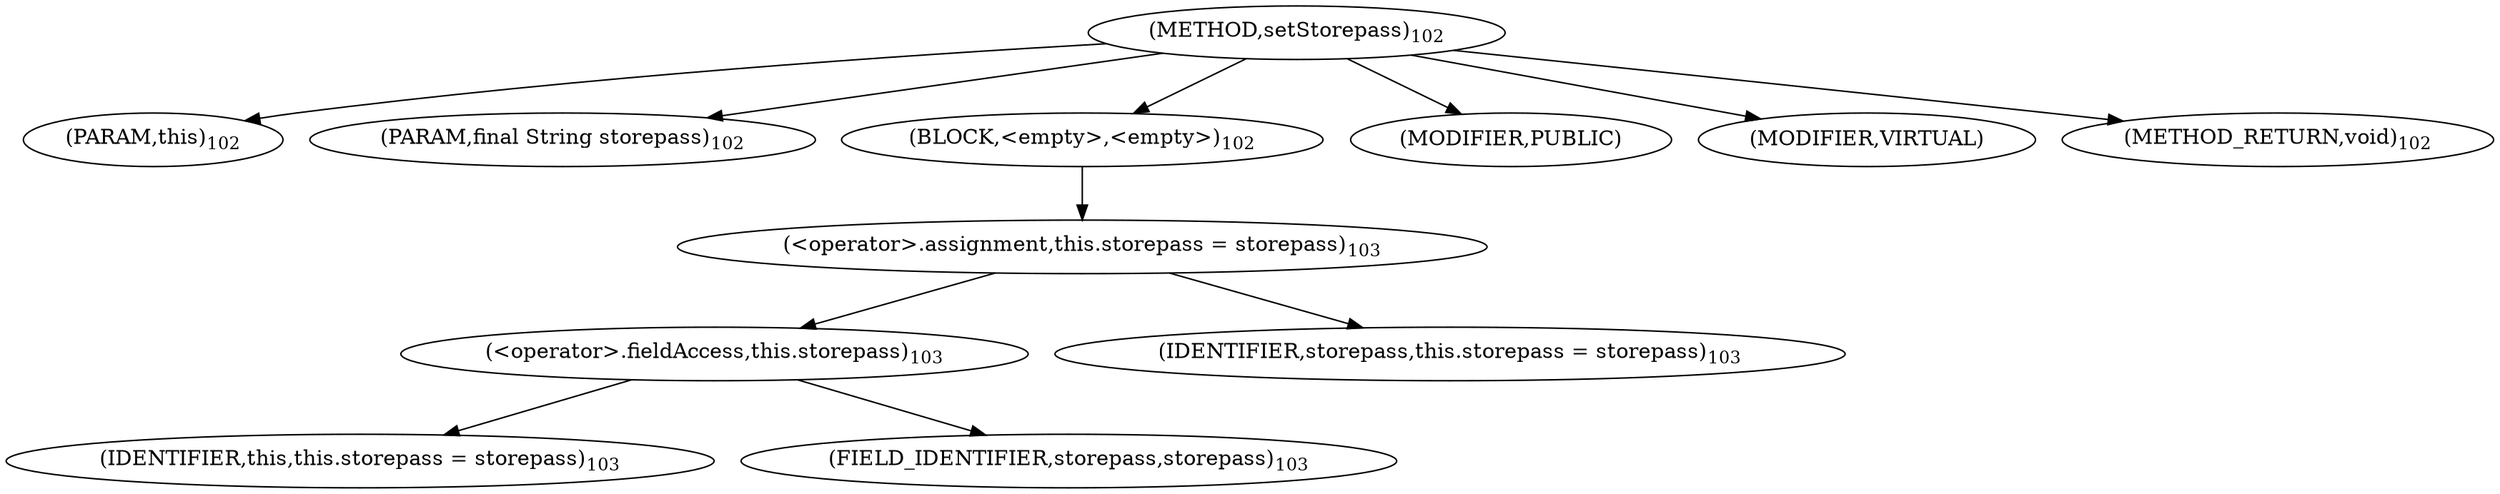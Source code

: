 digraph "setStorepass" {  
"103" [label = <(METHOD,setStorepass)<SUB>102</SUB>> ]
"10" [label = <(PARAM,this)<SUB>102</SUB>> ]
"104" [label = <(PARAM,final String storepass)<SUB>102</SUB>> ]
"105" [label = <(BLOCK,&lt;empty&gt;,&lt;empty&gt;)<SUB>102</SUB>> ]
"106" [label = <(&lt;operator&gt;.assignment,this.storepass = storepass)<SUB>103</SUB>> ]
"107" [label = <(&lt;operator&gt;.fieldAccess,this.storepass)<SUB>103</SUB>> ]
"9" [label = <(IDENTIFIER,this,this.storepass = storepass)<SUB>103</SUB>> ]
"108" [label = <(FIELD_IDENTIFIER,storepass,storepass)<SUB>103</SUB>> ]
"109" [label = <(IDENTIFIER,storepass,this.storepass = storepass)<SUB>103</SUB>> ]
"110" [label = <(MODIFIER,PUBLIC)> ]
"111" [label = <(MODIFIER,VIRTUAL)> ]
"112" [label = <(METHOD_RETURN,void)<SUB>102</SUB>> ]
  "103" -> "10" 
  "103" -> "104" 
  "103" -> "105" 
  "103" -> "110" 
  "103" -> "111" 
  "103" -> "112" 
  "105" -> "106" 
  "106" -> "107" 
  "106" -> "109" 
  "107" -> "9" 
  "107" -> "108" 
}
